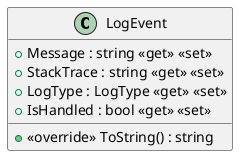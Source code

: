@startuml
class LogEvent {
    + Message : string <<get>> <<set>>
    + StackTrace : string <<get>> <<set>>
    + LogType : LogType <<get>> <<set>>
    + IsHandled : bool <<get>> <<set>>
    + <<override>> ToString() : string
}
@enduml
